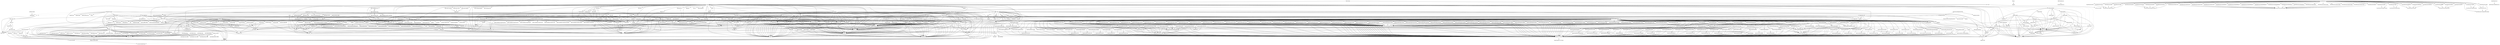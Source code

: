 digraph depends {
    node [shape=plaintext]
"alsa-utils-alsamixer" -> "libasound2";
"alsa-utils-alsamixer" -> "libformw5";
"alsa-utils-alsamixer" -> "libmenuw5";
"alsa-utils-alsamixer" -> "libncursesw5";
"alsa-utils-alsamixer" -> "libpanelw5";
"alsa-utils-alsamixer" -> "libtinfo5";
"angstrom-feed-configs" -> "opkg" [style=dotted];
"angstrom-packagegroup-boot" -> "angstrom-version";
"angstrom-packagegroup-boot" -> "packagegroup-boot";
"avahi-daemon" -> "base-files";
"avahi-daemon" -> "base-passwd";
"avahi-daemon" -> "libavahi-common3";
"avahi-daemon" -> "libavahi-core7";
"avahi-daemon" -> "libcap2";
"avahi-daemon" -> "libdaemon0";
"avahi-daemon" -> "libdbus-1-3";
"avahi-daemon" -> "libexpat1";
"avahi-daemon" -> "libnss-mdns" [style=dotted];
"avahi-daemon" -> "shadow";
"avahi-utils" -> "libavahi-client3";
"avahi-utils" -> "libavahi-common3";
"bash" -> "base-files";
"bash" -> "libtinfo5";
"bluez5" -> "libdbus-1-3";
"bluez5" -> "libglib-2.0-0";
"bluez5" -> "libreadline6";
"bluez5" -> "libudev1";
"busybox" -> "busybox-syslog" [style=dotted];
"busybox" -> "busybox-udhcpc" [style=dotted];
"coreutils" -> "libattr1";
"coreutils" -> "libcap2";
"coreutils" -> "libgmp10";
"cpufreq-tweaks" -> "cpufrequtils";
"curl" -> "libcurl4";
"curl" -> "libz1";
"dbus-1" -> "base-files";
"dbus-1" -> "base-passwd";
"dbus-1" -> "libdbus-1-3";
"dbus-1" -> "libexpat1";
"dbus-1" -> "libx11-6";
"dbus-1" -> "shadow";
"dracut" -> "bash";
"dracut" -> "busybox" [style=dotted];
"dracut" -> "coreutils" [style=dotted];
"dracut" -> "cpio";
"dracut" -> "findutils";
"dracut" -> "kernel-modules" [style=dotted];
"dracut" -> "ldd";
"dracut" -> "systemd";
"dracut" -> "util-linux";
"dracut" -> "util-linux-blkid";
"dracut" -> "util-linux-getopt";
"e2fsprogs-e2fsck" -> "libblkid1";
"e2fsprogs-e2fsck" -> "libcom-err2";
"e2fsprogs-e2fsck" -> "libe2p2";
"e2fsprogs-e2fsck" -> "libext2fs2";
"e2fsprogs-e2fsck" -> "libuuid1";
"fixmac" -> "ranpwd";
"glibc-gconv-ibm850" -> "glibc-gconv";
"glibc-gconv-unicode" -> "glibc-gconv";
"glibc-gconv-utf-32" -> "glibc-gconv";
"glibc-localedata-en-gb" -> "glibc-localedata-en-us";
"glibc-localedata-en-gb" -> "glibc-localedata-i18n";
"glibc-localedata-en-gb" -> "glibc-localedata-iso14651-t1";
"glibc-localedata-en-gb" -> "glibc-localedata-translit-combining";
"glibc-localedata-en-us" -> "glibc-localedata-en-gb";
"glibc-localedata-en-us" -> "glibc-localedata-iso14651-t1";
"glibc-localedata-i18n" -> "glibc-localedata-iso14651-t1";
"glibc-localedata-i18n" -> "glibc-localedata-translit-neutral";
"glibc-localedata-iso14651-t1" -> "glibc-localedata-iso14651-t1-common";
"glibc-localedata-translit-neutral" -> "glibc-localedata-translit-circle";
"glibc-localedata-translit-neutral" -> "glibc-localedata-translit-cjk-compat";
"glibc-localedata-translit-neutral" -> "glibc-localedata-translit-compat";
"glibc-localedata-translit-neutral" -> "glibc-localedata-translit-font";
"glibc-localedata-translit-neutral" -> "glibc-localedata-translit-fraction";
"glibc-localedata-translit-neutral" -> "glibc-localedata-translit-narrow";
"glibc-localedata-translit-neutral" -> "glibc-localedata-translit-small";
"glibc-localedata-translit-neutral" -> "glibc-localedata-translit-wide";
"htop" -> "libncursesw5";
"htop" -> "libtinfo5";
"htop" -> "ncurses-terminfo";
"iptables" -> "kernel-module-ip-tables" [style=dotted];
"iptables" -> "kernel-module-ipt-masquerade" [style=dotted];
"iptables" -> "kernel-module-iptable-filter" [style=dotted];
"iptables" -> "kernel-module-iptable-nat" [style=dotted];
"iptables" -> "kernel-module-nf-conntrack" [style=dotted];
"iptables" -> "kernel-module-nf-conntrack-ipv4" [style=dotted];
"iptables" -> "kernel-module-nf-defrag-ipv4" [style=dotted];
"iptables" -> "kernel-module-nf-nat" [style=dotted];
"iptables" -> "kernel-module-x-tables" [style=dotted];
"iw" -> "libnl-3-200";
"iw" -> "libnl-3-genl";
"kernel" -> "kernel-4.4.0+linaro";
"kernel-4.4.0+linaro" -> "kernel-image-4.4.0+linaro";
"kernel-module-aircable" -> "kernel-4.4.0+linaro";
"kernel-module-ark3116" -> "kernel-4.4.0+linaro";
"kernel-module-belkin-sa" -> "kernel-4.4.0+linaro";
"kernel-module-binfmt-misc" -> "kernel-4.4.0+linaro";
"kernel-module-bsd-comp" -> "kernel-4.4.0+linaro";
"kernel-module-bsd-comp" -> "kernel-module-ppp-generic";
"kernel-module-bsd-comp" -> "kernel-module-slhc";
"kernel-module-catc" -> "kernel-4.4.0+linaro";
"kernel-module-ch341" -> "kernel-4.4.0+linaro";
"kernel-module-configfs" -> "kernel-4.4.0+linaro";
"kernel-module-cp210x" -> "kernel-4.4.0+linaro";
"kernel-module-crc-ccitt" -> "kernel-4.4.0+linaro";
"kernel-module-cyberjack" -> "kernel-4.4.0+linaro";
"kernel-module-cypress-m8" -> "kernel-4.4.0+linaro";
"kernel-module-digi-acceleport" -> "kernel-4.4.0+linaro";
"kernel-module-echainiv" -> "kernel-4.4.0+linaro";
"kernel-module-empeg" -> "kernel-4.4.0+linaro";
"kernel-module-ezusb" -> "kernel-4.4.0+linaro";
"kernel-module-f81232" -> "kernel-4.4.0+linaro";
"kernel-module-ftdi-sio" -> "kernel-4.4.0+linaro";
"kernel-module-g-ether" -> "kernel-4.4.0+linaro";
"kernel-module-g-ether" -> "kernel-module-configfs";
"kernel-module-g-ether" -> "kernel-module-libcomposite";
"kernel-module-g-ether" -> "kernel-module-u-ether";
"kernel-module-g-ether" -> "kernel-module-usb-f-rndis";
"kernel-module-g-mass-storage" -> "kernel-4.4.0+linaro";
"kernel-module-g-mass-storage" -> "kernel-module-configfs";
"kernel-module-g-mass-storage" -> "kernel-module-libcomposite";
"kernel-module-g-mass-storage" -> "kernel-module-usb-f-mass-storage";
"kernel-module-g-serial" -> "kernel-4.4.0+linaro";
"kernel-module-g-serial" -> "kernel-module-configfs";
"kernel-module-g-serial" -> "kernel-module-libcomposite";
"kernel-module-g-zero" -> "kernel-4.4.0+linaro";
"kernel-module-g-zero" -> "kernel-module-configfs";
"kernel-module-g-zero" -> "kernel-module-libcomposite";
"kernel-module-garmin-gps" -> "kernel-4.4.0+linaro";
"kernel-module-gspca-benq" -> "kernel-4.4.0+linaro";
"kernel-module-gspca-benq" -> "kernel-module-gspca-main";
"kernel-module-gspca-conex" -> "kernel-4.4.0+linaro";
"kernel-module-gspca-conex" -> "kernel-module-gspca-main";
"kernel-module-gspca-cpia1" -> "kernel-4.4.0+linaro";
"kernel-module-gspca-cpia1" -> "kernel-module-gspca-main";
"kernel-module-gspca-dtcs033" -> "kernel-4.4.0+linaro";
"kernel-module-gspca-dtcs033" -> "kernel-module-gspca-main";
"kernel-module-gspca-etoms" -> "kernel-4.4.0+linaro";
"kernel-module-gspca-etoms" -> "kernel-module-gspca-main";
"kernel-module-gspca-finepix" -> "kernel-4.4.0+linaro";
"kernel-module-gspca-finepix" -> "kernel-module-gspca-main";
"kernel-module-gspca-gl860" -> "kernel-4.4.0+linaro";
"kernel-module-gspca-gl860" -> "kernel-module-gspca-main";
"kernel-module-gspca-jeilinj" -> "kernel-4.4.0+linaro";
"kernel-module-gspca-jeilinj" -> "kernel-module-gspca-main";
"kernel-module-gspca-jl2005bcd" -> "kernel-4.4.0+linaro";
"kernel-module-gspca-jl2005bcd" -> "kernel-module-gspca-main";
"kernel-module-gspca-kinect" -> "kernel-4.4.0+linaro";
"kernel-module-gspca-kinect" -> "kernel-module-gspca-main";
"kernel-module-gspca-konica" -> "kernel-4.4.0+linaro";
"kernel-module-gspca-konica" -> "kernel-module-gspca-main";
"kernel-module-gspca-m5602" -> "kernel-4.4.0+linaro";
"kernel-module-gspca-m5602" -> "kernel-module-gspca-main";
"kernel-module-gspca-main" -> "kernel-4.4.0+linaro";
"kernel-module-gspca-mars" -> "kernel-4.4.0+linaro";
"kernel-module-gspca-mars" -> "kernel-module-gspca-main";
"kernel-module-gspca-mr97310a" -> "kernel-4.4.0+linaro";
"kernel-module-gspca-mr97310a" -> "kernel-module-gspca-main";
"kernel-module-gspca-nw80x" -> "kernel-4.4.0+linaro";
"kernel-module-gspca-nw80x" -> "kernel-module-gspca-main";
"kernel-module-gspca-ov519" -> "kernel-4.4.0+linaro";
"kernel-module-gspca-ov519" -> "kernel-module-gspca-main";
"kernel-module-gspca-ov534" -> "kernel-4.4.0+linaro";
"kernel-module-gspca-ov534" -> "kernel-module-gspca-main";
"kernel-module-gspca-ov534-9" -> "kernel-4.4.0+linaro";
"kernel-module-gspca-ov534-9" -> "kernel-module-gspca-main";
"kernel-module-gspca-pac207" -> "kernel-4.4.0+linaro";
"kernel-module-gspca-pac207" -> "kernel-module-gspca-main";
"kernel-module-gspca-pac7302" -> "kernel-4.4.0+linaro";
"kernel-module-gspca-pac7302" -> "kernel-module-gspca-main";
"kernel-module-gspca-pac7311" -> "kernel-4.4.0+linaro";
"kernel-module-gspca-pac7311" -> "kernel-module-gspca-main";
"kernel-module-gspca-se401" -> "kernel-4.4.0+linaro";
"kernel-module-gspca-se401" -> "kernel-module-gspca-main";
"kernel-module-gspca-sn9c2028" -> "kernel-4.4.0+linaro";
"kernel-module-gspca-sn9c2028" -> "kernel-module-gspca-main";
"kernel-module-gspca-sn9c20x" -> "kernel-4.4.0+linaro";
"kernel-module-gspca-sn9c20x" -> "kernel-module-gspca-main";
"kernel-module-gspca-sonixb" -> "kernel-4.4.0+linaro";
"kernel-module-gspca-sonixb" -> "kernel-module-gspca-main";
"kernel-module-gspca-sonixj" -> "kernel-4.4.0+linaro";
"kernel-module-gspca-sonixj" -> "kernel-module-gspca-main";
"kernel-module-gspca-spca1528" -> "kernel-4.4.0+linaro";
"kernel-module-gspca-spca1528" -> "kernel-module-gspca-main";
"kernel-module-gspca-spca500" -> "kernel-4.4.0+linaro";
"kernel-module-gspca-spca500" -> "kernel-module-gspca-main";
"kernel-module-gspca-spca501" -> "kernel-4.4.0+linaro";
"kernel-module-gspca-spca501" -> "kernel-module-gspca-main";
"kernel-module-gspca-spca505" -> "kernel-4.4.0+linaro";
"kernel-module-gspca-spca505" -> "kernel-module-gspca-main";
"kernel-module-gspca-spca506" -> "kernel-4.4.0+linaro";
"kernel-module-gspca-spca506" -> "kernel-module-gspca-main";
"kernel-module-gspca-spca508" -> "kernel-4.4.0+linaro";
"kernel-module-gspca-spca508" -> "kernel-module-gspca-main";
"kernel-module-gspca-spca561" -> "kernel-4.4.0+linaro";
"kernel-module-gspca-spca561" -> "kernel-module-gspca-main";
"kernel-module-gspca-sq905" -> "kernel-4.4.0+linaro";
"kernel-module-gspca-sq905" -> "kernel-module-gspca-main";
"kernel-module-gspca-sq905c" -> "kernel-4.4.0+linaro";
"kernel-module-gspca-sq905c" -> "kernel-module-gspca-main";
"kernel-module-gspca-sq930x" -> "kernel-4.4.0+linaro";
"kernel-module-gspca-sq930x" -> "kernel-module-gspca-main";
"kernel-module-gspca-stk014" -> "kernel-4.4.0+linaro";
"kernel-module-gspca-stk014" -> "kernel-module-gspca-main";
"kernel-module-gspca-stk1135" -> "kernel-4.4.0+linaro";
"kernel-module-gspca-stk1135" -> "kernel-module-gspca-main";
"kernel-module-gspca-stv0680" -> "kernel-4.4.0+linaro";
"kernel-module-gspca-stv0680" -> "kernel-module-gspca-main";
"kernel-module-gspca-stv06xx" -> "kernel-4.4.0+linaro";
"kernel-module-gspca-stv06xx" -> "kernel-module-gspca-main";
"kernel-module-gspca-sunplus" -> "kernel-4.4.0+linaro";
"kernel-module-gspca-sunplus" -> "kernel-module-gspca-main";
"kernel-module-gspca-t613" -> "kernel-4.4.0+linaro";
"kernel-module-gspca-t613" -> "kernel-module-gspca-main";
"kernel-module-gspca-topro" -> "kernel-4.4.0+linaro";
"kernel-module-gspca-topro" -> "kernel-module-gspca-main";
"kernel-module-gspca-touptek" -> "kernel-4.4.0+linaro";
"kernel-module-gspca-touptek" -> "kernel-module-gspca-main";
"kernel-module-gspca-tv8532" -> "kernel-4.4.0+linaro";
"kernel-module-gspca-tv8532" -> "kernel-module-gspca-main";
"kernel-module-gspca-vc032x" -> "kernel-4.4.0+linaro";
"kernel-module-gspca-vc032x" -> "kernel-module-gspca-main";
"kernel-module-gspca-vicam" -> "kernel-4.4.0+linaro";
"kernel-module-gspca-vicam" -> "kernel-module-gspca-main";
"kernel-module-gspca-xirlink-cit" -> "kernel-4.4.0+linaro";
"kernel-module-gspca-xirlink-cit" -> "kernel-module-gspca-main";
"kernel-module-gspca-zc3xx" -> "kernel-4.4.0+linaro";
"kernel-module-gspca-zc3xx" -> "kernel-module-gspca-main";
"kernel-module-hid-logitech" -> "kernel-4.4.0+linaro";
"kernel-module-hid-magicmouse" -> "kernel-4.4.0+linaro";
"kernel-module-hid-microsoft" -> "kernel-4.4.0+linaro";
"kernel-module-hid-multitouch" -> "kernel-4.4.0+linaro";
"kernel-module-hid-plantronics" -> "kernel-4.4.0+linaro";
"kernel-module-io-edgeport" -> "kernel-4.4.0+linaro";
"kernel-module-io-ti" -> "kernel-4.4.0+linaro";
"kernel-module-ipaq" -> "kernel-4.4.0+linaro";
"kernel-module-ipw" -> "kernel-4.4.0+linaro";
"kernel-module-ipw" -> "kernel-module-usb-wwan";
"kernel-module-ir-usb" -> "kernel-4.4.0+linaro";
"kernel-module-iuu-phoenix" -> "kernel-4.4.0+linaro";
"kernel-module-joydev" -> "kernel-4.4.0+linaro";
"kernel-module-kaweth" -> "kernel-4.4.0+linaro";
"kernel-module-keyspan-pda" -> "kernel-4.4.0+linaro";
"kernel-module-keyspan-pda" -> "kernel-module-ezusb";
"kernel-module-kl5kusb105" -> "kernel-4.4.0+linaro";
"kernel-module-kobil-sct" -> "kernel-4.4.0+linaro";
"kernel-module-libcomposite" -> "kernel-4.4.0+linaro";
"kernel-module-libcomposite" -> "kernel-module-configfs";
"kernel-module-mcs7830" -> "kernel-4.4.0+linaro";
"kernel-module-mct-u232" -> "kernel-4.4.0+linaro";
"kernel-module-metro-usb" -> "kernel-4.4.0+linaro";
"kernel-module-mos7720" -> "kernel-4.4.0+linaro";
"kernel-module-mos7840" -> "kernel-4.4.0+linaro";
"kernel-module-mxuport" -> "kernel-4.4.0+linaro";
"kernel-module-navman" -> "kernel-4.4.0+linaro";
"kernel-module-nfs-acl" -> "kernel-4.4.0+linaro";
"kernel-module-nfsd" -> "kernel-4.4.0+linaro";
"kernel-module-nfsd" -> "kernel-module-nfs-acl";
"kernel-module-omninet" -> "kernel-4.4.0+linaro";
"kernel-module-opticon" -> "kernel-4.4.0+linaro";
"kernel-module-option" -> "kernel-4.4.0+linaro";
"kernel-module-option" -> "kernel-module-usb-wwan";
"kernel-module-oti6858" -> "kernel-4.4.0+linaro";
"kernel-module-pegasus" -> "kernel-4.4.0+linaro";
"kernel-module-pl2303" -> "kernel-4.4.0+linaro";
"kernel-module-ppp-async" -> "kernel-4.4.0+linaro";
"kernel-module-ppp-async" -> "kernel-module-crc-ccitt";
"kernel-module-ppp-async" -> "kernel-module-ppp-generic";
"kernel-module-ppp-async" -> "kernel-module-slhc";
"kernel-module-ppp-deflate" -> "kernel-4.4.0+linaro";
"kernel-module-ppp-deflate" -> "kernel-module-ppp-generic";
"kernel-module-ppp-deflate" -> "kernel-module-slhc";
"kernel-module-ppp-deflate" -> "kernel-module-zlib-deflate";
"kernel-module-ppp-generic" -> "kernel-4.4.0+linaro";
"kernel-module-ppp-generic" -> "kernel-module-slhc";
"kernel-module-ppp-mppe" -> "kernel-4.4.0+linaro";
"kernel-module-ppp-mppe" -> "kernel-module-ppp-generic";
"kernel-module-ppp-mppe" -> "kernel-module-slhc";
"kernel-module-ppp-synctty" -> "kernel-4.4.0+linaro";
"kernel-module-ppp-synctty" -> "kernel-module-ppp-generic";
"kernel-module-ppp-synctty" -> "kernel-module-slhc";
"kernel-module-pppoe" -> "kernel-4.4.0+linaro";
"kernel-module-pppoe" -> "kernel-module-ppp-generic";
"kernel-module-pppoe" -> "kernel-module-pppox";
"kernel-module-pppoe" -> "kernel-module-slhc";
"kernel-module-pppox" -> "kernel-4.4.0+linaro";
"kernel-module-pppox" -> "kernel-module-ppp-generic";
"kernel-module-pppox" -> "kernel-module-slhc";
"kernel-module-pwc" -> "kernel-4.4.0+linaro";
"kernel-module-pwc" -> "kernel-module-videobuf2-vmalloc";
"kernel-module-qcaux" -> "kernel-4.4.0+linaro";
"kernel-module-qcserial" -> "kernel-4.4.0+linaro";
"kernel-module-qcserial" -> "kernel-module-usb-wwan";
"kernel-module-quatech2" -> "kernel-4.4.0+linaro";
"kernel-module-r8152" -> "kernel-4.4.0+linaro";
"kernel-module-rtl8150" -> "kernel-4.4.0+linaro";
"kernel-module-s2255drv" -> "kernel-4.4.0+linaro";
"kernel-module-s2255drv" -> "kernel-module-videobuf2-vmalloc";
"kernel-module-safe-serial" -> "kernel-4.4.0+linaro";
"kernel-module-sha1-generic" -> "kernel-4.4.0+linaro";
"kernel-module-sierra" -> "kernel-4.4.0+linaro";
"kernel-module-slhc" -> "kernel-4.4.0+linaro";
"kernel-module-smsc75xx" -> "kernel-4.4.0+linaro";
"kernel-module-smsc95xx" -> "kernel-4.4.0+linaro";
"kernel-module-spcp8x5" -> "kernel-4.4.0+linaro";
"kernel-module-sr9700" -> "kernel-4.4.0+linaro";
"kernel-module-sr9800" -> "kernel-4.4.0+linaro";
"kernel-module-ssu100" -> "kernel-4.4.0+linaro";
"kernel-module-stkwebcam" -> "kernel-4.4.0+linaro";
"kernel-module-symbolserial" -> "kernel-4.4.0+linaro";
"kernel-module-ti-usb-3410-5052" -> "kernel-4.4.0+linaro";
"kernel-module-u-ether" -> "kernel-4.4.0+linaro";
"kernel-module-u-serial" -> "kernel-4.4.0+linaro";
"kernel-module-usb-f-acm" -> "kernel-4.4.0+linaro";
"kernel-module-usb-f-acm" -> "kernel-module-configfs";
"kernel-module-usb-f-acm" -> "kernel-module-libcomposite";
"kernel-module-usb-f-acm" -> "kernel-module-u-serial";
"kernel-module-usb-f-ecm" -> "kernel-4.4.0+linaro";
"kernel-module-usb-f-ecm" -> "kernel-module-configfs";
"kernel-module-usb-f-ecm" -> "kernel-module-libcomposite";
"kernel-module-usb-f-ecm" -> "kernel-module-u-ether";
"kernel-module-usb-f-ecm-subset" -> "kernel-4.4.0+linaro";
"kernel-module-usb-f-ecm-subset" -> "kernel-module-configfs";
"kernel-module-usb-f-ecm-subset" -> "kernel-module-libcomposite";
"kernel-module-usb-f-ecm-subset" -> "kernel-module-u-ether";
"kernel-module-usb-f-mass-storage" -> "kernel-4.4.0+linaro";
"kernel-module-usb-f-mass-storage" -> "kernel-module-configfs";
"kernel-module-usb-f-mass-storage" -> "kernel-module-libcomposite";
"kernel-module-usb-f-obex" -> "kernel-4.4.0+linaro";
"kernel-module-usb-f-obex" -> "kernel-module-configfs";
"kernel-module-usb-f-obex" -> "kernel-module-libcomposite";
"kernel-module-usb-f-obex" -> "kernel-module-u-serial";
"kernel-module-usb-f-rndis" -> "kernel-4.4.0+linaro";
"kernel-module-usb-f-rndis" -> "kernel-module-configfs";
"kernel-module-usb-f-rndis" -> "kernel-module-libcomposite";
"kernel-module-usb-f-rndis" -> "kernel-module-u-ether";
"kernel-module-usb-f-serial" -> "kernel-4.4.0+linaro";
"kernel-module-usb-f-serial" -> "kernel-module-configfs";
"kernel-module-usb-f-serial" -> "kernel-module-libcomposite";
"kernel-module-usb-f-serial" -> "kernel-module-u-serial";
"kernel-module-usb-f-ss-lb" -> "kernel-4.4.0+linaro";
"kernel-module-usb-f-ss-lb" -> "kernel-module-configfs";
"kernel-module-usb-f-ss-lb" -> "kernel-module-libcomposite";
"kernel-module-usb-serial-simple" -> "kernel-4.4.0+linaro";
"kernel-module-usb-wwan" -> "kernel-4.4.0+linaro";
"kernel-module-usbtest" -> "kernel-4.4.0+linaro";
"kernel-module-usbtouchscreen" -> "kernel-4.4.0+linaro";
"kernel-module-uvcvideo" -> "kernel-4.4.0+linaro";
"kernel-module-uvcvideo" -> "kernel-module-videobuf2-vmalloc";
"kernel-module-videobuf-core" -> "kernel-4.4.0+linaro";
"kernel-module-videobuf-vmalloc" -> "kernel-4.4.0+linaro";
"kernel-module-videobuf-vmalloc" -> "kernel-module-videobuf-core";
"kernel-module-videobuf2-vmalloc" -> "kernel-4.4.0+linaro";
"kernel-module-visor" -> "kernel-4.4.0+linaro";
"kernel-module-wcn36xx" -> "kernel-4.4.0+linaro";
"kernel-module-wcn36xx-platform" -> "kernel-4.4.0+linaro";
"kernel-module-whiteheat" -> "kernel-4.4.0+linaro";
"kernel-module-whiteheat" -> "kernel-module-ezusb";
"kernel-module-wishbone-serial" -> "kernel-4.4.0+linaro";
"kernel-module-xsens-mt" -> "kernel-4.4.0+linaro";
"kernel-module-zlib-deflate" -> "kernel-4.4.0+linaro";
"kernel-module-zr364xx" -> "kernel-4.4.0+linaro";
"kernel-module-zr364xx" -> "kernel-module-videobuf-core";
"kernel-module-zr364xx" -> "kernel-module-videobuf-vmalloc";
"kernel-modules" -> "kernel-module-aircable";
"kernel-modules" -> "kernel-module-ark3116";
"kernel-modules" -> "kernel-module-belkin-sa";
"kernel-modules" -> "kernel-module-binfmt-misc";
"kernel-modules" -> "kernel-module-bsd-comp";
"kernel-modules" -> "kernel-module-catc";
"kernel-modules" -> "kernel-module-ch341";
"kernel-modules" -> "kernel-module-configfs";
"kernel-modules" -> "kernel-module-cp210x";
"kernel-modules" -> "kernel-module-crc-ccitt";
"kernel-modules" -> "kernel-module-cyberjack";
"kernel-modules" -> "kernel-module-cypress-m8";
"kernel-modules" -> "kernel-module-digi-acceleport";
"kernel-modules" -> "kernel-module-echainiv";
"kernel-modules" -> "kernel-module-empeg";
"kernel-modules" -> "kernel-module-ezusb";
"kernel-modules" -> "kernel-module-f81232";
"kernel-modules" -> "kernel-module-ftdi-sio";
"kernel-modules" -> "kernel-module-g-ether";
"kernel-modules" -> "kernel-module-g-mass-storage";
"kernel-modules" -> "kernel-module-g-serial";
"kernel-modules" -> "kernel-module-g-zero";
"kernel-modules" -> "kernel-module-garmin-gps";
"kernel-modules" -> "kernel-module-gspca-benq";
"kernel-modules" -> "kernel-module-gspca-conex";
"kernel-modules" -> "kernel-module-gspca-cpia1";
"kernel-modules" -> "kernel-module-gspca-dtcs033";
"kernel-modules" -> "kernel-module-gspca-etoms";
"kernel-modules" -> "kernel-module-gspca-finepix";
"kernel-modules" -> "kernel-module-gspca-gl860";
"kernel-modules" -> "kernel-module-gspca-jeilinj";
"kernel-modules" -> "kernel-module-gspca-jl2005bcd";
"kernel-modules" -> "kernel-module-gspca-kinect";
"kernel-modules" -> "kernel-module-gspca-konica";
"kernel-modules" -> "kernel-module-gspca-m5602";
"kernel-modules" -> "kernel-module-gspca-main";
"kernel-modules" -> "kernel-module-gspca-mars";
"kernel-modules" -> "kernel-module-gspca-mr97310a";
"kernel-modules" -> "kernel-module-gspca-nw80x";
"kernel-modules" -> "kernel-module-gspca-ov519";
"kernel-modules" -> "kernel-module-gspca-ov534";
"kernel-modules" -> "kernel-module-gspca-ov534-9";
"kernel-modules" -> "kernel-module-gspca-pac207";
"kernel-modules" -> "kernel-module-gspca-pac7302";
"kernel-modules" -> "kernel-module-gspca-pac7311";
"kernel-modules" -> "kernel-module-gspca-se401";
"kernel-modules" -> "kernel-module-gspca-sn9c2028";
"kernel-modules" -> "kernel-module-gspca-sn9c20x";
"kernel-modules" -> "kernel-module-gspca-sonixb";
"kernel-modules" -> "kernel-module-gspca-sonixj";
"kernel-modules" -> "kernel-module-gspca-spca1528";
"kernel-modules" -> "kernel-module-gspca-spca500";
"kernel-modules" -> "kernel-module-gspca-spca501";
"kernel-modules" -> "kernel-module-gspca-spca505";
"kernel-modules" -> "kernel-module-gspca-spca506";
"kernel-modules" -> "kernel-module-gspca-spca508";
"kernel-modules" -> "kernel-module-gspca-spca561";
"kernel-modules" -> "kernel-module-gspca-sq905";
"kernel-modules" -> "kernel-module-gspca-sq905c";
"kernel-modules" -> "kernel-module-gspca-sq930x";
"kernel-modules" -> "kernel-module-gspca-stk014";
"kernel-modules" -> "kernel-module-gspca-stk1135";
"kernel-modules" -> "kernel-module-gspca-stv0680";
"kernel-modules" -> "kernel-module-gspca-stv06xx";
"kernel-modules" -> "kernel-module-gspca-sunplus";
"kernel-modules" -> "kernel-module-gspca-t613";
"kernel-modules" -> "kernel-module-gspca-topro";
"kernel-modules" -> "kernel-module-gspca-touptek";
"kernel-modules" -> "kernel-module-gspca-tv8532";
"kernel-modules" -> "kernel-module-gspca-vc032x";
"kernel-modules" -> "kernel-module-gspca-vicam";
"kernel-modules" -> "kernel-module-gspca-xirlink-cit";
"kernel-modules" -> "kernel-module-gspca-zc3xx";
"kernel-modules" -> "kernel-module-hid-logitech";
"kernel-modules" -> "kernel-module-hid-magicmouse";
"kernel-modules" -> "kernel-module-hid-microsoft";
"kernel-modules" -> "kernel-module-hid-multitouch";
"kernel-modules" -> "kernel-module-hid-plantronics";
"kernel-modules" -> "kernel-module-io-edgeport";
"kernel-modules" -> "kernel-module-io-ti";
"kernel-modules" -> "kernel-module-ipaq";
"kernel-modules" -> "kernel-module-ipw";
"kernel-modules" -> "kernel-module-ir-usb";
"kernel-modules" -> "kernel-module-iuu-phoenix";
"kernel-modules" -> "kernel-module-joydev";
"kernel-modules" -> "kernel-module-kaweth";
"kernel-modules" -> "kernel-module-keyspan-pda";
"kernel-modules" -> "kernel-module-kl5kusb105";
"kernel-modules" -> "kernel-module-kobil-sct";
"kernel-modules" -> "kernel-module-libcomposite";
"kernel-modules" -> "kernel-module-mcs7830";
"kernel-modules" -> "kernel-module-mct-u232";
"kernel-modules" -> "kernel-module-metro-usb";
"kernel-modules" -> "kernel-module-mos7720";
"kernel-modules" -> "kernel-module-mos7840";
"kernel-modules" -> "kernel-module-mxuport";
"kernel-modules" -> "kernel-module-navman";
"kernel-modules" -> "kernel-module-nfs-acl";
"kernel-modules" -> "kernel-module-nfsd";
"kernel-modules" -> "kernel-module-omninet";
"kernel-modules" -> "kernel-module-opticon";
"kernel-modules" -> "kernel-module-option";
"kernel-modules" -> "kernel-module-oti6858";
"kernel-modules" -> "kernel-module-pegasus";
"kernel-modules" -> "kernel-module-pl2303";
"kernel-modules" -> "kernel-module-ppp-async";
"kernel-modules" -> "kernel-module-ppp-deflate";
"kernel-modules" -> "kernel-module-ppp-generic";
"kernel-modules" -> "kernel-module-ppp-mppe";
"kernel-modules" -> "kernel-module-ppp-synctty";
"kernel-modules" -> "kernel-module-pppoe";
"kernel-modules" -> "kernel-module-pppox";
"kernel-modules" -> "kernel-module-pwc";
"kernel-modules" -> "kernel-module-qcaux";
"kernel-modules" -> "kernel-module-qcserial";
"kernel-modules" -> "kernel-module-quatech2";
"kernel-modules" -> "kernel-module-r8152";
"kernel-modules" -> "kernel-module-rtl8150";
"kernel-modules" -> "kernel-module-s2255drv";
"kernel-modules" -> "kernel-module-safe-serial";
"kernel-modules" -> "kernel-module-sha1-generic";
"kernel-modules" -> "kernel-module-sierra";
"kernel-modules" -> "kernel-module-slhc";
"kernel-modules" -> "kernel-module-smsc75xx";
"kernel-modules" -> "kernel-module-smsc95xx";
"kernel-modules" -> "kernel-module-spcp8x5";
"kernel-modules" -> "kernel-module-sr9700";
"kernel-modules" -> "kernel-module-sr9800";
"kernel-modules" -> "kernel-module-ssu100";
"kernel-modules" -> "kernel-module-stkwebcam";
"kernel-modules" -> "kernel-module-symbolserial";
"kernel-modules" -> "kernel-module-ti-usb-3410-5052";
"kernel-modules" -> "kernel-module-u-ether";
"kernel-modules" -> "kernel-module-u-serial";
"kernel-modules" -> "kernel-module-usb-f-acm";
"kernel-modules" -> "kernel-module-usb-f-ecm";
"kernel-modules" -> "kernel-module-usb-f-ecm-subset";
"kernel-modules" -> "kernel-module-usb-f-mass-storage";
"kernel-modules" -> "kernel-module-usb-f-obex";
"kernel-modules" -> "kernel-module-usb-f-rndis";
"kernel-modules" -> "kernel-module-usb-f-serial";
"kernel-modules" -> "kernel-module-usb-f-ss-lb";
"kernel-modules" -> "kernel-module-usb-serial-simple";
"kernel-modules" -> "kernel-module-usb-wwan";
"kernel-modules" -> "kernel-module-usbtest";
"kernel-modules" -> "kernel-module-usbtouchscreen";
"kernel-modules" -> "kernel-module-uvcvideo";
"kernel-modules" -> "kernel-module-videobuf-core";
"kernel-modules" -> "kernel-module-videobuf-vmalloc";
"kernel-modules" -> "kernel-module-videobuf2-vmalloc";
"kernel-modules" -> "kernel-module-visor";
"kernel-modules" -> "kernel-module-wcn36xx";
"kernel-modules" -> "kernel-module-wcn36xx-platform";
"kernel-modules" -> "kernel-module-whiteheat";
"kernel-modules" -> "kernel-module-wishbone-serial";
"kernel-modules" -> "kernel-module-xsens-mt";
"kernel-modules" -> "kernel-module-zlib-deflate";
"kernel-modules" -> "kernel-module-zr364xx";
"kmod" -> "libz1";
"kodi" -> "bluez5";
"kodi" -> "glibc-charmap-ibm850" [style=dotted];
"kodi" -> "glibc-charmap-utf-8" [style=dotted];
"kodi" -> "glibc-gconv-ibm850" [style=dotted];
"kodi" -> "glibc-gconv-unicode" [style=dotted];
"kodi" -> "glibc-gconv-utf-32" [style=dotted];
"kodi" -> "glibc-localedata-en-us" [style=dotted];
"kodi" -> "libasound2";
"kodi" -> "libavahi-client3";
"kodi" -> "libavahi-common3";
"kodi" -> "libavcodec56";
"kodi" -> "libavfilter5";
"kodi" -> "libavformat56";
"kodi" -> "libavutil54";
"kodi" -> "libbz2-0";
"kodi" -> "libcap2";
"kodi" -> "libcec" [style=dotted];
"kodi" -> "libcrypto1.0.0";
"kodi" -> "libcurl4" [style=dotted];
"kodi" -> "libdbus-1-3";
"kodi" -> "libdrm2";
"kodi" -> "libexpat1";
"kodi" -> "libfreetype6";
"kodi" -> "libfribidi0";
"kodi" -> "libgcrypt";
"kodi" -> "libgl-mesa";
"kodi" -> "libglew1";
"kodi" -> "libglu1";
"kodi" -> "libgpg-error0";
"kodi" -> "libjasper1";
"kodi" -> "libjpeg8";
"kodi" -> "liblzo2-2";
"kodi" -> "libmicrohttpd10";
"kodi" -> "libpcre1";
"kodi" -> "libpcrecpp0";
"kodi" -> "libpng16-16";
"kodi" -> "libpostproc53";
"kodi" -> "libpulse0";
"kodi" -> "libpython2.7-1.0";
"kodi" -> "libsqlite3-0";
"kodi" -> "libssh";
"kodi" -> "libssl1.0.0";
"kodi" -> "libstdc++6";
"kodi" -> "libswresample1";
"kodi" -> "libswscale3";
"kodi" -> "libtag1";
"kodi" -> "libtiff5";
"kodi" -> "libtinyxml2.6.2";
"kodi" -> "libudev1";
"kodi" -> "libuuid1";
"kodi" -> "libx11-6";
"kodi" -> "libxext6";
"kodi" -> "libxml2";
"kodi" -> "libxrandr2";
"kodi" -> "libxslt";
"kodi" -> "libyajl2";
"kodi" -> "libz1";
"kodi" -> "mesa-demos" [style=dotted];
"kodi" -> "python" [style=dotted];
"kodi" -> "python-compression" [style=dotted];
"kodi" -> "python-difflib" [style=dotted];
"kodi" -> "python-html" [style=dotted];
"kodi" -> "python-json" [style=dotted];
"kodi" -> "python-lang" [style=dotted];
"kodi" -> "python-netclient" [style=dotted];
"kodi" -> "python-re" [style=dotted];
"kodi" -> "python-shell" [style=dotted];
"kodi" -> "python-sqlite3" [style=dotted];
"kodi" -> "python-zlib" [style=dotted];
"kodi" -> "samba";
"kodi" -> "xdpyinfo" [style=dotted];
"kodi" -> "xrandr" [style=dotted];
"kodi-addon-pvr-hts" -> "libstdc++6";
"kodi-startup" -> "kodi";
"kodi-startup" -> "xinit";
"krb5" -> "initscripts-functions";
"krb5" -> "libcom-err2";
"krb5" -> "libcrypto1.0.0";
"krb5" -> "libssl1.0.0";
"krb5-locale-en-us" -> "virtual-locale-en-us" [style=dotted];
"libacl1" -> "libattr1";
"libarchive13" -> "libattr1";
"libarchive13" -> "libbz2-0";
"libarchive13" -> "libxml2";
"libarchive13" -> "libz1";
"libasound2" -> "alsa-conf";
"libasound2" -> "alsa-conf-base";
"libavahi-client3" -> "libavahi-common3";
"libavahi-client3" -> "libdbus-1-3";
"libavahi-core7" -> "libavahi-common3";
"libavcodec56" -> "libavutil54";
"libavcodec56" -> "liblzma5";
"libavcodec56" -> "libswresample1";
"libavcodec56" -> "libtheora";
"libavcodec56" -> "libva";
"libavcodec56" -> "libx264-148";
"libavcodec56" -> "libz1";
"libavfilter5" -> "libavcodec56";
"libavfilter5" -> "libavformat56";
"libavfilter5" -> "libavutil54";
"libavfilter5" -> "libpostproc53";
"libavfilter5" -> "libswresample1";
"libavfilter5" -> "libswscale3";
"libavformat56" -> "libavcodec56";
"libavformat56" -> "libavutil54";
"libavformat56" -> "libbz2-0";
"libavformat56" -> "libz1";
"libblkid1" -> "libuuid1";
"libcec" -> "kernel-module-cdc-acm" [style=dotted];
"libcec" -> "libncurses5";
"libcec" -> "libstdc++6";
"libcec" -> "libtinfo5";
"libcec" -> "libudev1";
"libcec" -> "libx11-6";
"libcec" -> "libxrandr2";
"libcrypto1.0.0" -> "openssl-conf" [style=dotted];
"libcups2" -> "libavahi-client3";
"libcups2" -> "libavahi-common3";
"libcups2" -> "libgnutls28";
"libcups2" -> "libz1";
"libcurl4" -> "ca-certificates" [style=dotted];
"libcurl4" -> "libgmp10";
"libcurl4" -> "libgnutls28";
"libcurl4" -> "libz1";
"libcurl4" -> "nettle";
"libdbus-1-3" -> "dbus-1" [style=dotted];
"libdmx1" -> "libx11-6";
"libdmx1" -> "libxau6";
"libdmx1" -> "libxcb1";
"libdmx1" -> "libxdmcp6";
"libdmx1" -> "libxext6";
"libdrm-freedreno1" -> "libdrm2";
"libegl-mesa" -> "libdrm2";
"libegl-mesa" -> "libexpat1";
"libegl-mesa" -> "libffi6";
"libegl-mesa" -> "libgbm1";
"libegl-mesa" -> "libx11-6";
"libegl-mesa" -> "libx11-xcb1";
"libegl-mesa" -> "libxau6";
"libegl-mesa" -> "libxcb-dri2-0";
"libegl-mesa" -> "libxcb-render0";
"libegl-mesa" -> "libxcb-shape0";
"libegl-mesa" -> "libxcb-xfixes0";
"libegl-mesa" -> "libxcb1";
"libegl-mesa" -> "libxdmcp6";
"libegl-mesa" -> "wayland";
"libext2fs2" -> "libblkid1";
"libext2fs2" -> "libcom-err2";
"libfdisk1" -> "libblkid1";
"libfdisk1" -> "libuuid1";
"libfontenc1" -> "libz1";
"libform5" -> "libncurses5";
"libform5" -> "libtinfo5";
"libformw5" -> "libncursesw5";
"libformw5" -> "libtinfo5";
"libgbm1" -> "libdrm2";
"libgbm1" -> "libexpat1";
"libgbm1" -> "libffi6";
"libgbm1" -> "wayland";
"libgcrypt" -> "libcap2";
"libgcrypt" -> "libgpg-error0";
"libgl-mesa" -> "libdrm2";
"libgl-mesa" -> "libexpat1";
"libgl-mesa" -> "libglapi0";
"libgl-mesa" -> "libx11-6";
"libgl-mesa" -> "libx11-xcb1";
"libgl-mesa" -> "libxau6";
"libgl-mesa" -> "libxcb-dri2-0";
"libgl-mesa" -> "libxcb-glx0";
"libgl-mesa" -> "libxcb1";
"libgl-mesa" -> "libxdamage1";
"libgl-mesa" -> "libxdmcp6";
"libgl-mesa" -> "libxext6";
"libgl-mesa" -> "libxfixes3";
"libgl-mesa" -> "libxxf86vm1";
"libgles1-mesa" -> "libdrm2";
"libgles1-mesa" -> "libglapi0";
"libgles2-mesa" -> "libdrm2";
"libgles2-mesa" -> "libglapi0";
"libglew1" -> "libdrm2";
"libglew1" -> "libexpat1";
"libglew1" -> "libgl-mesa";
"libglew1" -> "libglapi0";
"libglew1" -> "libglu1";
"libglew1" -> "libice6";
"libglew1" -> "libsm6";
"libglew1" -> "libstdc++6";
"libglew1" -> "libx11-6";
"libglew1" -> "libx11-xcb1";
"libglew1" -> "libxau6";
"libglew1" -> "libxcb-dri2-0";
"libglew1" -> "libxcb-glx0";
"libglew1" -> "libxcb1";
"libglew1" -> "libxdamage1";
"libglew1" -> "libxdmcp6";
"libglew1" -> "libxext6";
"libglew1" -> "libxfixes3";
"libglew1" -> "libxi6";
"libglew1" -> "libxmu6";
"libglew1" -> "libxt6";
"libglew1" -> "libxxf86vm1";
"libglib-2.0-0" -> "libffi6";
"libglib-2.0-0" -> "libz1";
"libglu1" -> "libdrm2";
"libglu1" -> "libexpat1";
"libglu1" -> "libgl-mesa";
"libglu1" -> "libglapi0";
"libglu1" -> "libstdc++6";
"libglu1" -> "libx11-6";
"libglu1" -> "libx11-xcb1";
"libglu1" -> "libxau6";
"libglu1" -> "libxcb-dri2-0";
"libglu1" -> "libxcb-glx0";
"libglu1" -> "libxcb1";
"libglu1" -> "libxdamage1";
"libglu1" -> "libxdmcp6";
"libglu1" -> "libxext6";
"libglu1" -> "libxfixes3";
"libglu1" -> "libxxf86vm1";
"libgnutls28" -> "libgmp10";
"libgnutls28" -> "libz1";
"libgnutls28" -> "nettle";
"libkmod2" -> "libz1";
"libldap-2.4-2" -> "libcap2";
"libldap-2.4-2" -> "libgcrypt";
"libldap-2.4-2" -> "libgmp10";
"libldap-2.4-2" -> "libgnutls28";
"libldap-2.4-2" -> "libgpg-error0";
"libldap-2.4-2" -> "libz1";
"libldap-2.4-2" -> "nettle";
"libldb" -> "libldap-2.4-2";
"libldb" -> "libpopt0";
"libldb" -> "libpython2.7-1.0";
"libldb" -> "libtalloc2";
"libldb" -> "libtdb1";
"libldb" -> "libtevent0";
"libmenu5" -> "libncurses5";
"libmenu5" -> "libtinfo5";
"libmenuw5" -> "libncursesw5";
"libmenuw5" -> "libtinfo5";
"libmount1" -> "libblkid1";
"libmount1" -> "libuuid1";
"libncurses5" -> "libtinfo5";
"libncursesw5" -> "libtinfo5";
"libnl-3-cli" -> "libnl-3-200";
"libnl-3-cli" -> "libnl-3-genl";
"libnl-3-cli" -> "libnl-nf-3-200";
"libnl-3-cli" -> "libnl-route-3-200";
"libnl-3-genl" -> "libnl-3-200";
"libnl-3-genl" -> "libnl-3-cli";
"libnl-nf-3-200" -> "libnl-3-200";
"libnl-nf-3-200" -> "libnl-route-3-200";
"libnl-route-3-200" -> "libnl-3-200";
"libnss-mdns" -> "avahi-daemon";
"libopkg1" -> "libarchive13";
"libopkg1" -> "libattr1";
"libopkg1" -> "libbz2-0";
"libopkg1" -> "libxml2";
"libopkg1" -> "libz1";
"libpam" -> "libpam-runtime-suffix" [style=dotted];
"libpam-runtime" -> "libpam-suffix";
"libpam-runtime" -> "pam-plugin-deny-suffix";
"libpam-runtime" -> "pam-plugin-permit-suffix";
"libpam-runtime" -> "pam-plugin-unix-suffix";
"libpam-runtime" -> "pam-plugin-warn-suffix";
"libpanel5" -> "libncurses5";
"libpanel5" -> "libtinfo5";
"libpanelw5" -> "libncursesw5";
"libpanelw5" -> "libtinfo5";
"libpcrecpp0" -> "libpcre1";
"libpcrecpp0" -> "libstdc++6";
"libpng16-16" -> "libz1";
"libpostproc53" -> "libavutil54";
"libpulse0" -> "libcap2";
"libpulse0" -> "libdbus-1-3";
"libpulse0" -> "libice6";
"libpulse0" -> "libjson-c2";
"libpulse0" -> "liblzma5";
"libpulse0" -> "libpulsecommon";
"libpulse0" -> "libsm6";
"libpulse0" -> "libsndfile1";
"libpulse0" -> "libsystemd0";
"libpulse0" -> "libx11-6";
"libpulse0" -> "libx11-xcb1";
"libpulse0" -> "libxau6";
"libpulse0" -> "libxcb1";
"libpulse0" -> "libxdmcp6";
"libpulse0" -> "libxext6";
"libpulse0" -> "libxi6";
"libpulse0" -> "libxtst6";
"libpulsecommon" -> "libcap2";
"libpulsecommon" -> "libdbus-1-3";
"libpulsecommon" -> "libice6";
"libpulsecommon" -> "libjson-c2";
"libpulsecommon" -> "liblzma5";
"libpulsecommon" -> "libsm6";
"libpulsecommon" -> "libsndfile1";
"libpulsecommon" -> "libsystemd0";
"libpulsecommon" -> "libx11-6";
"libpulsecommon" -> "libx11-xcb1";
"libpulsecommon" -> "libxau6";
"libpulsecommon" -> "libxcb1";
"libpulsecommon" -> "libxdmcp6";
"libpulsecommon" -> "libxext6";
"libpulsecommon" -> "libxi6";
"libpulsecommon" -> "libxtst6";
"libpytalloc-util2" -> "libpython2.7-1.0";
"libpytalloc-util2" -> "libtalloc2";
"libpytalloc-util2" -> "python";
"libreadline6" -> "libtinfo5";
"libsasl2-3" -> "db";
"libsasl2-3" -> "libcrypto1.0.0";
"libsm6" -> "libice6";
"libssh" -> "libgcrypt";
"libssh" -> "libz1";
"libssl1.0.0" -> "libcrypto1.0.0";
"libswresample1" -> "libavutil54";
"libswscale3" -> "libavutil54";
"libsystemd0" -> "libcap2";
"libsystemd0" -> "liblzma5";
"libtag1" -> "libstdc++6";
"libtag1" -> "libz1";
"libtevent0" -> "libtalloc2";
"libtheora" -> "libogg0";
"libtiff5" -> "libjpeg8";
"libtiff5" -> "liblzma5";
"libtiff5" -> "libz1";
"libtinfo5" -> "ncurses-terminfo-base" [style=dotted];
"libtinyxml2.6.2" -> "libstdc++6";
"libudev1" -> "libcap2";
"libva" -> "libdrm2";
"libva" -> "libva-wayland1";
"libva" -> "libva-x11-1";
"libva" -> "libx11-6";
"libva" -> "wayland";
"libva-wayland1" -> "libdrm2";
"libva-wayland1" -> "libffi6";
"libva-wayland1" -> "libva";
"libva-wayland1" -> "wayland";
"libva-x11-1" -> "libdrm2";
"libva-x11-1" -> "libva";
"libva-x11-1" -> "libx11-6";
"libva-x11-1" -> "libxau6";
"libva-x11-1" -> "libxcb1";
"libva-x11-1" -> "libxdmcp6";
"libva-x11-1" -> "libxext6";
"libva-x11-1" -> "libxfixes3";
"libx11-6" -> "libxau6";
"libx11-6" -> "libxcb1";
"libx11-6" -> "libxdmcp6";
"libx11-xcb1" -> "libx11-6";
"libx11-xcb1" -> "libxau6";
"libx11-xcb1" -> "libxcb1";
"libx11-xcb1" -> "libxdmcp6";
"libxatracker2" -> "libdrm-freedreno1";
"libxatracker2" -> "libdrm2";
"libxatracker2" -> "libexpat1";
"libxatracker2" -> "libstdc++6";
"libxatracker2" -> "nettle";
"libxcb-dri2-0" -> "libxau6";
"libxcb-dri2-0" -> "libxcb1";
"libxcb-dri2-0" -> "libxdmcp6";
"libxcb-glx0" -> "libxau6";
"libxcb-glx0" -> "libxcb1";
"libxcb-glx0" -> "libxdmcp6";
"libxcb-render0" -> "libxau6";
"libxcb-render0" -> "libxcb1";
"libxcb-render0" -> "libxdmcp6";
"libxcb-shape0" -> "libxau6";
"libxcb-shape0" -> "libxcb1";
"libxcb-shape0" -> "libxdmcp6";
"libxcb-xfixes0" -> "libxau6";
"libxcb-xfixes0" -> "libxcb1";
"libxcb-xfixes0" -> "libxdmcp6";
"libxcb-xkb1" -> "libxau6";
"libxcb-xkb1" -> "libxcb1";
"libxcb-xkb1" -> "libxdmcp6";
"libxcb1" -> "libxau6";
"libxcb1" -> "libxdmcp6";
"libxcomposite1" -> "libx11-6";
"libxcomposite1" -> "libxau6";
"libxcomposite1" -> "libxcb1";
"libxcomposite1" -> "libxdmcp6";
"libxdamage1" -> "libx11-6";
"libxdamage1" -> "libxau6";
"libxdamage1" -> "libxcb1";
"libxdamage1" -> "libxdmcp6";
"libxdamage1" -> "libxfixes3";
"libxext6" -> "libx11-6";
"libxext6" -> "libxau6";
"libxext6" -> "libxcb1";
"libxext6" -> "libxdmcp6";
"libxfixes3" -> "libx11-6";
"libxfixes3" -> "libxau6";
"libxfixes3" -> "libxcb1";
"libxfixes3" -> "libxdmcp6";
"libxfont1" -> "libfontenc1";
"libxfont1" -> "libfreetype6";
"libxfont1" -> "libz1";
"libxi6" -> "libx11-6";
"libxi6" -> "libxau6";
"libxi6" -> "libxcb1";
"libxi6" -> "libxdmcp6";
"libxi6" -> "libxext6";
"libxinerama1" -> "libx11-6";
"libxinerama1" -> "libxau6";
"libxinerama1" -> "libxcb1";
"libxinerama1" -> "libxdmcp6";
"libxinerama1" -> "libxext6";
"libxkbcommon" -> "libxau6";
"libxkbcommon" -> "libxcb-xkb1";
"libxkbcommon" -> "libxcb1";
"libxkbcommon" -> "libxdmcp6";
"libxkbfile1" -> "libx11-6";
"libxkbfile1" -> "libxau6";
"libxkbfile1" -> "libxcb1";
"libxkbfile1" -> "libxdmcp6";
"libxml2" -> "libz1";
"libxmu6" -> "libice6";
"libxmu6" -> "libsm6";
"libxmu6" -> "libx11-6";
"libxmu6" -> "libxau6";
"libxmu6" -> "libxcb1";
"libxmu6" -> "libxdmcp6";
"libxmu6" -> "libxext6";
"libxmu6" -> "libxt6";
"libxrandr2" -> "libx11-6";
"libxrandr2" -> "libxau6";
"libxrandr2" -> "libxcb1";
"libxrandr2" -> "libxdmcp6";
"libxrandr2" -> "libxext6";
"libxrandr2" -> "libxrender1";
"libxrender1" -> "libx11-6";
"libxrender1" -> "libxau6";
"libxrender1" -> "libxcb1";
"libxrender1" -> "libxdmcp6";
"libxslt" -> "libxml2";
"libxslt" -> "libz1";
"libxt6" -> "libice6";
"libxt6" -> "libsm6";
"libxt6" -> "libx11-6";
"libxt6" -> "libxau6";
"libxt6" -> "libxcb1";
"libxt6" -> "libxdmcp6";
"libxtst6" -> "libx11-6";
"libxtst6" -> "libxau6";
"libxtst6" -> "libxcb1";
"libxtst6" -> "libxdmcp6";
"libxtst6" -> "libxext6";
"libxtst6" -> "libxi6";
"libxxf86dga1" -> "libx11-6";
"libxxf86dga1" -> "libxau6";
"libxxf86dga1" -> "libxcb1";
"libxxf86dga1" -> "libxdmcp6";
"libxxf86dga1" -> "libxext6";
"libxxf86misc1" -> "libx11-6";
"libxxf86misc1" -> "libxau6";
"libxxf86misc1" -> "libxcb1";
"libxxf86misc1" -> "libxdmcp6";
"libxxf86misc1" -> "libxext6";
"libxxf86vm1" -> "libx11-6";
"libxxf86vm1" -> "libxau6";
"libxxf86vm1" -> "libxcb1";
"libxxf86vm1" -> "libxdmcp6";
"libxxf86vm1" -> "libxext6";
"linux-firmware" -> "linux-firmware-ar3k";
"linux-firmware" -> "linux-firmware-ar9170";
"linux-firmware" -> "linux-firmware-ath6k";
"linux-firmware" -> "linux-firmware-ath9k";
"linux-firmware" -> "linux-firmware-atheros-license";
"linux-firmware" -> "linux-firmware-bcm4329";
"linux-firmware" -> "linux-firmware-bcm4330";
"linux-firmware" -> "linux-firmware-bcm4334";
"linux-firmware" -> "linux-firmware-bcm4354";
"linux-firmware" -> "linux-firmware-broadcom-license";
"linux-firmware" -> "linux-firmware-iwlwifi-135-6";
"linux-firmware" -> "linux-firmware-iwlwifi-3160-7";
"linux-firmware" -> "linux-firmware-iwlwifi-3160-8";
"linux-firmware" -> "linux-firmware-iwlwifi-3160-9";
"linux-firmware" -> "linux-firmware-iwlwifi-6000-4";
"linux-firmware" -> "linux-firmware-iwlwifi-6000g2a-5";
"linux-firmware" -> "linux-firmware-iwlwifi-6000g2a-6";
"linux-firmware" -> "linux-firmware-iwlwifi-6000g2b-5";
"linux-firmware" -> "linux-firmware-iwlwifi-6000g2b-6";
"linux-firmware" -> "linux-firmware-iwlwifi-6050-4";
"linux-firmware" -> "linux-firmware-iwlwifi-6050-5";
"linux-firmware" -> "linux-firmware-iwlwifi-7260-7";
"linux-firmware" -> "linux-firmware-iwlwifi-7260-8";
"linux-firmware" -> "linux-firmware-iwlwifi-7260-9";
"linux-firmware" -> "linux-firmware-iwlwifi-7265-8";
"linux-firmware" -> "linux-firmware-iwlwifi-7265-9";
"linux-firmware" -> "linux-firmware-iwlwifi-license";
"linux-firmware" -> "linux-firmware-license";
"linux-firmware" -> "linux-firmware-marvell-license";
"linux-firmware" -> "linux-firmware-radeon";
"linux-firmware" -> "linux-firmware-radeon-license";
"linux-firmware" -> "linux-firmware-ralink";
"linux-firmware" -> "linux-firmware-ralink-license";
"linux-firmware" -> "linux-firmware-rtl-license";
"linux-firmware" -> "linux-firmware-rtl8192ce";
"linux-firmware" -> "linux-firmware-rtl8192cu";
"linux-firmware" -> "linux-firmware-rtl8192su";
"linux-firmware" -> "linux-firmware-sd8686";
"linux-firmware" -> "linux-firmware-sd8787";
"linux-firmware" -> "linux-firmware-sd8797";
"linux-firmware" -> "linux-firmware-ti-connectivity-license";
"linux-firmware" -> "linux-firmware-vt6656";
"linux-firmware" -> "linux-firmware-vt6656-license";
"linux-firmware" -> "linux-firmware-wl12xx";
"linux-firmware" -> "linux-firmware-wl18xx";
"linux-firmware-ar3k" -> "linux-firmware-atheros-license";
"linux-firmware-ar9170" -> "linux-firmware-atheros-license";
"linux-firmware-ath6k" -> "linux-firmware-atheros-license";
"linux-firmware-ath9k" -> "linux-firmware-atheros-license";
"linux-firmware-bcm4329" -> "linux-firmware-broadcom-license";
"linux-firmware-bcm4330" -> "linux-firmware-broadcom-license";
"linux-firmware-bcm4334" -> "linux-firmware-broadcom-license";
"linux-firmware-bcm4354" -> "linux-firmware-broadcom-license";
"linux-firmware-iwlwifi-135-6" -> "linux-firmware-iwlwifi-license";
"linux-firmware-iwlwifi-3160-7" -> "linux-firmware-iwlwifi-license";
"linux-firmware-iwlwifi-3160-8" -> "linux-firmware-iwlwifi-license";
"linux-firmware-iwlwifi-3160-9" -> "linux-firmware-iwlwifi-license";
"linux-firmware-iwlwifi-6000-4" -> "linux-firmware-iwlwifi-license";
"linux-firmware-iwlwifi-6000g2a-5" -> "linux-firmware-iwlwifi-license";
"linux-firmware-iwlwifi-6000g2a-6" -> "linux-firmware-iwlwifi-license";
"linux-firmware-iwlwifi-6000g2b-6" -> "linux-firmware-iwlwifi-license";
"linux-firmware-iwlwifi-6050-4" -> "linux-firmware-iwlwifi-license";
"linux-firmware-iwlwifi-6050-5" -> "linux-firmware-iwlwifi-license";
"linux-firmware-iwlwifi-7260-7" -> "linux-firmware-iwlwifi-license";
"linux-firmware-iwlwifi-7260-8" -> "linux-firmware-iwlwifi-license";
"linux-firmware-iwlwifi-7260-9" -> "linux-firmware-iwlwifi-license";
"linux-firmware-iwlwifi-7265-8" -> "linux-firmware-iwlwifi-license";
"linux-firmware-iwlwifi-7265-9" -> "linux-firmware-iwlwifi-license";
"linux-firmware-radeon" -> "linux-firmware-radeon-license";
"linux-firmware-ralink" -> "linux-firmware-ralink-license";
"linux-firmware-rtl8192ce" -> "linux-firmware-rtl-license";
"linux-firmware-rtl8192cu" -> "linux-firmware-rtl-license";
"linux-firmware-rtl8192su" -> "linux-firmware-rtl-license";
"linux-firmware-sd8686" -> "linux-firmware-marvell-license";
"linux-firmware-sd8787" -> "linux-firmware-marvell-license";
"linux-firmware-sd8797" -> "linux-firmware-marvell-license";
"linux-firmware-vt6656" -> "linux-firmware-vt6656-license";
"linux-firmware-wl12xx" -> "linux-firmware-ti-connectivity-license";
"linux-firmware-wl18xx" -> "linux-firmware-ti-connectivity-license";
"linux-firmware-wl18xx" -> "linux-firmware-wl12xx";
"locale-base-en-us" -> "glibc-binary-localedata-en-us";
"mesa-demos" -> "libdrm2";
"mesa-demos" -> "libegl-mesa";
"mesa-demos" -> "libgbm1";
"mesa-demos" -> "libgl-mesa";
"mesa-demos" -> "libgles1-mesa";
"mesa-demos" -> "libgles2-mesa";
"mesa-demos" -> "libx11-6";
"mesa-demos" -> "libxext6";
"mesa-megadriver" -> "libdrm-freedreno1";
"mesa-megadriver" -> "libdrm2";
"mesa-megadriver" -> "libexpat1";
"mesa-megadriver" -> "libstdc++6";
"mesa-megadriver" -> "nettle";
"ncurses-terminfo" -> "ncurses-terminfo-base";
"nettle" -> "libgmp10";
"openssh-keygen" -> "libcrypto1.0.0";
"openssh-ssh" -> "libcrypto1.0.0";
"openssh-ssh" -> "libz1";
"openssh-sshd" -> "base-files";
"openssh-sshd" -> "base-passwd";
"openssh-sshd" -> "libcrypto1.0.0";
"openssh-sshd" -> "libpam";
"openssh-sshd" -> "libz1";
"openssh-sshd" -> "openssh-keygen";
"openssh-sshd" -> "pam-plugin-keyinit";
"openssh-sshd" -> "pam-plugin-loginuid";
"openssh-sshd" -> "shadow";
"openssl" -> "libcrypto1.0.0";
"openssl" -> "libssl1.0.0";
"opkg" -> "libarchive13";
"opkg" -> "libopkg1";
"opkg" -> "opkg-arch-config";
"opkg" -> "run-postinsts";
"packagegroup-basic" -> "alsa-utils-alsamixer" [style=dotted];
"packagegroup-basic" -> "avahi-daemon";
"packagegroup-basic" -> "avahi-utils";
"packagegroup-basic" -> "bluez5" [style=dotted];
"packagegroup-basic" -> "cpufrequtils" [style=dotted];
"packagegroup-basic" -> "htop" [style=dotted];
"packagegroup-basic" -> "iw" [style=dotted];
"packagegroup-basic" -> "kernel-module-g-ether" [style=dotted];
"packagegroup-basic" -> "kernel-module-g-mass-storage" [style=dotted];
"packagegroup-basic" -> "kernel-module-g-serial" [style=dotted];
"packagegroup-basic" -> "openssh-scp";
"packagegroup-basic" -> "openssh-sftp";
"packagegroup-basic" -> "openssh-sftp-server";
"packagegroup-basic" -> "openssh-ssh";
"packagegroup-basic" -> "openssh-sshd";
"packagegroup-basic" -> "tzdata" [style=dotted];
"packagegroup-basic" -> "usbutils" [style=dotted];
"packagegroup-basic" -> "wpa-supplicant" [style=dotted];
"packagegroup-boot" -> "base-files";
"packagegroup-boot" -> "base-passwd";
"packagegroup-boot" -> "busybox";
"packagegroup-boot" -> "firmware-qcom-dragonboard410c" [style=dotted];
"packagegroup-boot" -> "kernel" [style=dotted];
"packagegroup-boot" -> "kernel-modules" [style=dotted];
"packagegroup-boot" -> "mesa-driver-msm" [style=dotted];
"packagegroup-boot" -> "netbase";
"packagegroup-core-x11-xserver" -> "xf86-input-evdev";
"packagegroup-core-x11-xserver" -> "xf86-input-keyboard";
"packagegroup-core-x11-xserver" -> "xf86-input-mouse";
"packagegroup-core-x11-xserver" -> "xf86-video-freedreno";
"packagegroup-core-x11-xserver" -> "xserver-xorg";
"packagegroup-core-x11-xserver" -> "xserver-xorg-extension-dri";
"packagegroup-core-x11-xserver" -> "xserver-xorg-extension-glx";
"packagegroup-core-x11-xserver" -> "xserver-xorg-module-exa";
"pam-plugin-deny" -> "libpam";
"pam-plugin-deny" -> "libpam-suffix";
"pam-plugin-env" -> "libpam";
"pam-plugin-env" -> "libpam-suffix";
"pam-plugin-faildelay" -> "libpam";
"pam-plugin-faildelay" -> "libpam-suffix";
"pam-plugin-group" -> "libpam";
"pam-plugin-group" -> "libpam-suffix";
"pam-plugin-keyinit" -> "libpam";
"pam-plugin-keyinit" -> "libpam-suffix";
"pam-plugin-lastlog" -> "libpam";
"pam-plugin-lastlog" -> "libpam-suffix";
"pam-plugin-limits" -> "libpam";
"pam-plugin-limits" -> "libpam-suffix";
"pam-plugin-loginuid" -> "libpam";
"pam-plugin-loginuid" -> "libpam-suffix";
"pam-plugin-mail" -> "libpam";
"pam-plugin-mail" -> "libpam-suffix";
"pam-plugin-motd" -> "libpam";
"pam-plugin-motd" -> "libpam-suffix";
"pam-plugin-nologin" -> "libpam";
"pam-plugin-nologin" -> "libpam-suffix";
"pam-plugin-permit" -> "libpam";
"pam-plugin-permit" -> "libpam-suffix";
"pam-plugin-rootok" -> "libpam";
"pam-plugin-rootok" -> "libpam-suffix";
"pam-plugin-securetty" -> "libpam";
"pam-plugin-securetty" -> "libpam-suffix";
"pam-plugin-shells" -> "libpam";
"pam-plugin-shells" -> "libpam-suffix";
"pam-plugin-unix" -> "libpam";
"pam-plugin-unix" -> "libpam-suffix";
"pam-plugin-warn" -> "libpam";
"pam-plugin-warn" -> "libpam-suffix";
"perl" -> "libperl5";
"pigz" -> "libz1";
"procps" -> "libncurses5";
"procps" -> "libtinfo5";
"python-codecs" -> "libpython2.7-1.0";
"python-codecs" -> "python-core";
"python-codecs" -> "python-lang";
"python-compression" -> "libbz2-0";
"python-compression" -> "libpython2.7-1.0";
"python-compression" -> "python-core";
"python-compression" -> "python-zlib";
"python-contextlib" -> "python-core";
"python-core" -> "libpython2.7-1.0";
"python-core" -> "libz1";
"python-core" -> "python-lang";
"python-core" -> "python-re";
"python-core" -> "python-readline" [style=dotted];
"python-crypt" -> "libcrypto1.0.0";
"python-crypt" -> "libpython2.7-1.0";
"python-crypt" -> "openssl" [style=dotted];
"python-crypt" -> "python-core";
"python-datetime" -> "libpython2.7-1.0";
"python-datetime" -> "python-codecs";
"python-datetime" -> "python-core";
"python-difflib" -> "python-lang";
"python-difflib" -> "python-re";
"python-html" -> "python-core";
"python-io" -> "libcrypto1.0.0";
"python-io" -> "libpython2.7-1.0";
"python-io" -> "libssl1.0.0";
"python-io" -> "python-contextlib";
"python-io" -> "python-core";
"python-io" -> "python-math";
"python-io" -> "python-netclient";
"python-io" -> "python-textutils";
"python-json" -> "libpython2.7-1.0";
"python-json" -> "python-codecs";
"python-json" -> "python-core";
"python-json" -> "python-math";
"python-json" -> "python-re";
"python-lang" -> "libpython2.7-1.0";
"python-lang" -> "python-core";
"python-logging" -> "python-core";
"python-logging" -> "python-io";
"python-logging" -> "python-lang";
"python-logging" -> "python-pickle";
"python-logging" -> "python-stringold";
"python-math" -> "libpython2.7-1.0";
"python-math" -> "python-core";
"python-math" -> "python-crypt";
"python-mime" -> "python-core";
"python-mime" -> "python-io";
"python-netclient" -> "python-core";
"python-netclient" -> "python-crypt";
"python-netclient" -> "python-datetime";
"python-netclient" -> "python-io";
"python-netclient" -> "python-lang";
"python-netclient" -> "python-logging";
"python-netclient" -> "python-mime";
"python-pickle" -> "libpython2.7-1.0";
"python-pickle" -> "python-codecs";
"python-pickle" -> "python-core";
"python-pickle" -> "python-io";
"python-pickle" -> "python-re";
"python-re" -> "python-core";
"python-readline" -> "libpython2.7-1.0";
"python-readline" -> "libreadline6";
"python-readline" -> "python-core";
"python-shell" -> "python-core";
"python-shell" -> "python-re";
"python-sqlite3" -> "libpython2.7-1.0";
"python-sqlite3" -> "libsqlite3-0";
"python-sqlite3" -> "python-core";
"python-sqlite3" -> "python-crypt";
"python-sqlite3" -> "python-datetime";
"python-sqlite3" -> "python-io";
"python-sqlite3" -> "python-lang";
"python-sqlite3" -> "python-threading";
"python-sqlite3" -> "python-zlib";
"python-stringold" -> "libpython2.7-1.0";
"python-stringold" -> "python-core";
"python-stringold" -> "python-re";
"python-textutils" -> "libpython2.7-1.0";
"python-textutils" -> "python-core";
"python-textutils" -> "python-io";
"python-textutils" -> "python-re";
"python-textutils" -> "python-stringold";
"python-threading" -> "python-core";
"python-threading" -> "python-lang";
"python-zlib" -> "libpython2.7-1.0";
"python-zlib" -> "libz1";
"python-zlib" -> "python-core";
"rsync" -> "libacl1";
"rsync" -> "libattr1";
"rsync" -> "libpopt0";
"samba" -> "krb5";
"samba" -> "libacl1";
"samba" -> "libaio1";
"samba" -> "libattr1";
"samba" -> "libavahi-client3";
"samba" -> "libavahi-common3";
"samba" -> "libbsd0";
"samba" -> "libcap2";
"samba" -> "libcom-err2";
"samba" -> "libcups2";
"samba" -> "libform5";
"samba" -> "libldap-2.4-2";
"samba" -> "libldb";
"samba" -> "libmenu5";
"samba" -> "libncurses5";
"samba" -> "libpam";
"samba" -> "libpanel5";
"samba" -> "libpopt0";
"samba" -> "libpytalloc-util2";
"samba" -> "libpython2.7-1.0";
"samba" -> "libreadline6";
"samba" -> "libsasl2-3";
"samba" -> "libsystemd0";
"samba" -> "libtalloc2";
"samba" -> "libtdb1";
"samba" -> "libtevent0";
"samba" -> "libtinfo5";
"samba" -> "libz1";
"samba" -> "perl";
"screen" -> "base-files";
"screen" -> "libpam";
"screen" -> "libtinfo5";
"shadow" -> "base-passwd";
"shadow" -> "libpam";
"shadow" -> "libpam-runtime";
"shadow" -> "pam-plugin-env";
"shadow" -> "pam-plugin-faildelay";
"shadow" -> "pam-plugin-group";
"shadow" -> "pam-plugin-lastlog";
"shadow" -> "pam-plugin-limits";
"shadow" -> "pam-plugin-mail";
"shadow" -> "pam-plugin-motd";
"shadow" -> "pam-plugin-nologin";
"shadow" -> "pam-plugin-rootok";
"shadow" -> "pam-plugin-securetty";
"shadow" -> "pam-plugin-shells";
"shadow" -> "shadow-base";
"shadow" -> "shadow-securetty";
"shadow" -> "util-linux-sulogin";
"shadow-base" -> "libpam";
"systemd" -> "base-files";
"systemd" -> "base-passwd";
"systemd" -> "dbus-1";
"systemd" -> "e2fsprogs-e2fsck" [style=dotted];
"systemd" -> "iptables";
"systemd" -> "kernel-module-autofs4" [style=dotted];
"systemd" -> "kernel-module-ipv6" [style=dotted];
"systemd" -> "kernel-module-unix" [style=dotted];
"systemd" -> "kmod";
"systemd" -> "libacl1";
"systemd" -> "libattr1";
"systemd" -> "libblkid1";
"systemd" -> "libcap2";
"systemd" -> "libidn11";
"systemd" -> "libkmod2";
"systemd" -> "liblzma5";
"systemd" -> "libmount1";
"systemd" -> "libpam";
"systemd" -> "libxkbcommon";
"systemd" -> "os-release" [style=dotted];
"systemd" -> "shadow";
"systemd" -> "systemd-binfmt";
"systemd" -> "systemd-compat-units" [style=dotted];
"systemd" -> "systemd-serialgetty" [style=dotted];
"systemd" -> "systemd-vconsole-setup" [style=dotted];
"systemd" -> "systemd-vconsole-setup";
"systemd" -> "udev";
"systemd" -> "udev-hwdb" [style=dotted];
"systemd" -> "util-linux-agetty" [style=dotted];
"systemd" -> "util-linux-fsck" [style=dotted];
"systemd" -> "util-linux-mount";
"systemd" -> "volatile-binds";
"systemd-analyze" -> "libattr1";
"systemd-analyze" -> "libcap2";
"systemd-analyze" -> "libmount1";
"systemd-analyze" -> "libpam";
"systemd-binfmt" -> "kernel-module-binfmt-misc" [style=dotted];
"systemd-binfmt" -> "libattr1";
"systemd-serialgetty" -> "systemd";
"systemd-vconsole-setup" -> "kbd" [style=dotted];
"systemd-vconsole-setup" -> "kbd-consolefonts" [style=dotted];
"systemd-vconsole-setup" -> "kbd-keymaps" [style=dotted];
"systemd-vconsole-setup" -> "libattr1";
"udev" -> "libacl1";
"udev" -> "libattr1";
"udev" -> "libblkid1";
"udev" -> "libkmod2";
"udev-hwdb" -> "udev";
"usbutils" -> "libudev1";
"usbutils" -> "libusb-1.0-0";
"util-linux" -> "libblkid1";
"util-linux" -> "libmount1";
"util-linux" -> "libncursesw5";
"util-linux" -> "libpam";
"util-linux" -> "libsmartcols1";
"util-linux" -> "libtinfo5";
"util-linux" -> "libuuid1";
"util-linux" -> "util-linux-cfdisk" [style=dotted];
"util-linux" -> "util-linux-fdisk" [style=dotted];
"util-linux" -> "util-linux-losetup";
"util-linux" -> "util-linux-mkfs" [style=dotted];
"util-linux" -> "util-linux-mount" [style=dotted];
"util-linux" -> "util-linux-readprofile" [style=dotted];
"util-linux" -> "util-linux-sfdisk" [style=dotted];
"util-linux" -> "util-linux-sulogin";
"util-linux" -> "util-linux-swaponoff";
"util-linux" -> "util-linux-umount";
"util-linux-blkid" -> "libblkid1";
"util-linux-cfdisk" -> "libfdisk1";
"util-linux-cfdisk" -> "libncursesw5";
"util-linux-cfdisk" -> "libsmartcols1";
"util-linux-cfdisk" -> "libtinfo5";
"util-linux-fdisk" -> "libfdisk1";
"util-linux-fdisk" -> "libsmartcols1";
"util-linux-fsck" -> "libblkid1";
"util-linux-fsck" -> "libmount1";
"util-linux-losetup" -> "libsmartcols1";
"util-linux-mount" -> "libmount1";
"util-linux-sfdisk" -> "libfdisk1";
"util-linux-sfdisk" -> "libsmartcols1";
"util-linux-swaponoff" -> "libblkid1";
"util-linux-swaponoff" -> "libmount1";
"util-linux-swaponoff" -> "libsmartcols1";
"util-linux-umount" -> "libmount1";
"wayland" -> "libffi6";
"wget" -> "ca-certificates" [style=dotted];
"wget" -> "libgnutls28";
"wget" -> "libpcre1";
"wget" -> "libz1";
"wget" -> "nettle";
"wpa-supplicant" -> "libdbus-1-3";
"wpa-supplicant" -> "libgcrypt";
"wpa-supplicant" -> "libgnutls28";
"wpa-supplicant" -> "libnl-3-200";
"wpa-supplicant" -> "libnl-3-genl";
"wpa-supplicant" -> "wpa-supplicant-cli" [style=dotted];
"wpa-supplicant" -> "wpa-supplicant-passphrase" [style=dotted];
"wpa-supplicant-passphrase" -> "libgcrypt";
"xdpyinfo" -> "libdmx1";
"xdpyinfo" -> "libx11-6";
"xdpyinfo" -> "libx11-xcb1";
"xdpyinfo" -> "libxcb1";
"xdpyinfo" -> "libxcomposite1";
"xdpyinfo" -> "libxext6";
"xdpyinfo" -> "libxi6";
"xdpyinfo" -> "libxinerama1";
"xdpyinfo" -> "libxrender1";
"xdpyinfo" -> "libxtst6";
"xdpyinfo" -> "libxxf86dga1";
"xdpyinfo" -> "libxxf86misc1";
"xdpyinfo" -> "libxxf86vm1";
"xf86-input-evdev" -> "libcap2";
"xf86-input-evdev" -> "libevdev";
"xf86-input-evdev" -> "libudev1";
"xf86-input-evdev" -> "mtdev";
"xf86-input-evdev" -> "xorg-abi-input-21";
"xf86-input-keyboard" -> "xorg-abi-input-21";
"xf86-input-mouse" -> "xorg-abi-input-21";
"xf86-video-freedreno" -> "libcap2";
"xf86-video-freedreno" -> "libdrm-freedreno1";
"xf86-video-freedreno" -> "libdrm2";
"xf86-video-freedreno" -> "libexpat1";
"xf86-video-freedreno" -> "libstdc++6";
"xf86-video-freedreno" -> "libudev1";
"xf86-video-freedreno" -> "libxatracker2";
"xf86-video-freedreno" -> "nettle";
"xf86-video-freedreno" -> "xorg-abi-video-19";
"xinit" -> "libx11-6";
"xinit" -> "util-linux-mcookie";
"xkbcomp" -> "libx11-6";
"xkbcomp" -> "libxkbfile1";
"xrandr" -> "libx11-6";
"xrandr" -> "libxrandr2";
"xserver-xorg" -> "libcrypto1.0.0";
"xserver-xorg" -> "libdbus-1-3";
"xserver-xorg" -> "libdrm2";
"xserver-xorg" -> "libpciaccess0";
"xserver-xorg" -> "libpixman-1-0";
"xserver-xorg" -> "libudev1";
"xserver-xorg" -> "libxau6";
"xserver-xorg" -> "libxdmcp6";
"xserver-xorg" -> "libxfont1";
"xserver-xorg" -> "libxshmfence1";
"xserver-xorg" -> "rgb" [style=dotted];
"xserver-xorg" -> "xkbcomp" [style=dotted];
"xserver-xorg" -> "xkeyboard-config" [style=dotted];
"xserver-xorg" -> "xserver-xf86-config" [style=dotted];
"xserver-xorg" -> "xserver-xorg-security-policy" [style=dotted];
"xserver-xorg-extension-glx" -> "libdrm2";
"xserver-xorg-extension-glx" -> "libexpat1";
"xserver-xorg-extension-glx" -> "libgl-mesa";
"xserver-xorg-extension-glx" -> "libglapi0";
"xserver-xorg-extension-glx" -> "libx11-6";
"xserver-xorg-extension-glx" -> "libx11-xcb1";
"xserver-xorg-extension-glx" -> "libxau6";
"xserver-xorg-extension-glx" -> "libxcb-dri2-0";
"xserver-xorg-extension-glx" -> "libxcb-glx0";
"xserver-xorg-extension-glx" -> "libxcb1";
"xserver-xorg-extension-glx" -> "libxdamage1";
"xserver-xorg-extension-glx" -> "libxdmcp6";
"xserver-xorg-extension-glx" -> "libxext6";
"xserver-xorg-extension-glx" -> "libxfixes3";
"xserver-xorg-extension-glx" -> "libxxf86vm1";
"xserver-xorg-module-exa" -> "libpixman-1-0";
"xserver-xorg-module-exa" -> "xserver-xorg";
}
